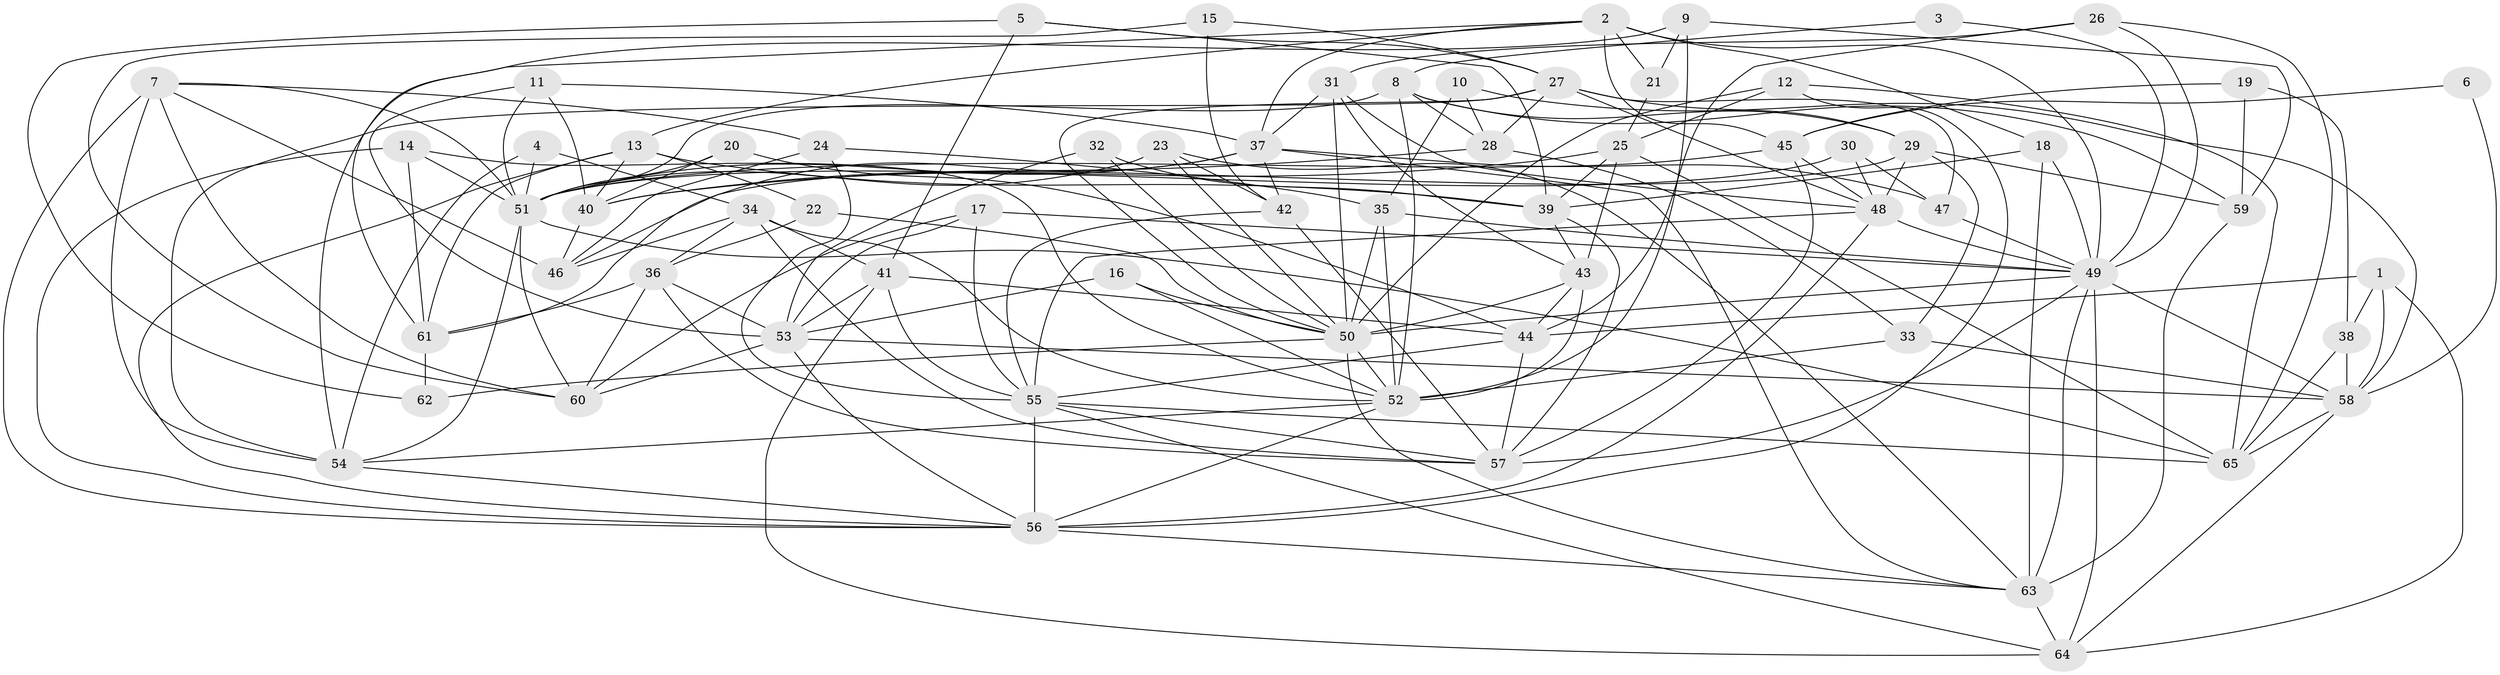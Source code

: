 // original degree distribution, {3: 0.3384615384615385, 6: 0.11538461538461539, 5: 0.16923076923076924, 2: 0.1, 4: 0.23076923076923078, 7: 0.046153846153846156}
// Generated by graph-tools (version 1.1) at 2025/26/03/09/25 03:26:19]
// undirected, 65 vertices, 185 edges
graph export_dot {
graph [start="1"]
  node [color=gray90,style=filled];
  1;
  2;
  3;
  4;
  5;
  6;
  7;
  8;
  9;
  10;
  11;
  12;
  13;
  14;
  15;
  16;
  17;
  18;
  19;
  20;
  21;
  22;
  23;
  24;
  25;
  26;
  27;
  28;
  29;
  30;
  31;
  32;
  33;
  34;
  35;
  36;
  37;
  38;
  39;
  40;
  41;
  42;
  43;
  44;
  45;
  46;
  47;
  48;
  49;
  50;
  51;
  52;
  53;
  54;
  55;
  56;
  57;
  58;
  59;
  60;
  61;
  62;
  63;
  64;
  65;
  1 -- 38 [weight=1.0];
  1 -- 44 [weight=1.0];
  1 -- 58 [weight=1.0];
  1 -- 64 [weight=1.0];
  2 -- 13 [weight=1.0];
  2 -- 18 [weight=1.0];
  2 -- 21 [weight=1.0];
  2 -- 37 [weight=1.0];
  2 -- 45 [weight=1.0];
  2 -- 49 [weight=1.0];
  2 -- 61 [weight=1.0];
  3 -- 8 [weight=1.0];
  3 -- 49 [weight=1.0];
  4 -- 34 [weight=1.0];
  4 -- 51 [weight=1.0];
  4 -- 54 [weight=2.0];
  5 -- 27 [weight=1.0];
  5 -- 39 [weight=1.0];
  5 -- 41 [weight=1.0];
  5 -- 62 [weight=1.0];
  6 -- 45 [weight=1.0];
  6 -- 58 [weight=1.0];
  7 -- 24 [weight=1.0];
  7 -- 46 [weight=1.0];
  7 -- 51 [weight=1.0];
  7 -- 54 [weight=1.0];
  7 -- 56 [weight=1.0];
  7 -- 60 [weight=1.0];
  8 -- 28 [weight=1.0];
  8 -- 29 [weight=1.0];
  8 -- 51 [weight=1.0];
  8 -- 52 [weight=1.0];
  8 -- 59 [weight=1.0];
  9 -- 21 [weight=1.0];
  9 -- 52 [weight=1.0];
  9 -- 54 [weight=1.0];
  9 -- 59 [weight=1.0];
  10 -- 28 [weight=1.0];
  10 -- 35 [weight=1.0];
  10 -- 58 [weight=1.0];
  11 -- 37 [weight=1.0];
  11 -- 40 [weight=1.0];
  11 -- 51 [weight=1.0];
  11 -- 53 [weight=1.0];
  12 -- 25 [weight=2.0];
  12 -- 50 [weight=2.0];
  12 -- 56 [weight=1.0];
  12 -- 65 [weight=1.0];
  13 -- 22 [weight=1.0];
  13 -- 39 [weight=1.0];
  13 -- 40 [weight=1.0];
  13 -- 56 [weight=1.0];
  13 -- 61 [weight=1.0];
  14 -- 51 [weight=1.0];
  14 -- 52 [weight=1.0];
  14 -- 56 [weight=1.0];
  14 -- 61 [weight=1.0];
  15 -- 27 [weight=1.0];
  15 -- 42 [weight=1.0];
  15 -- 60 [weight=1.0];
  16 -- 50 [weight=1.0];
  16 -- 52 [weight=1.0];
  16 -- 53 [weight=1.0];
  17 -- 49 [weight=1.0];
  17 -- 53 [weight=1.0];
  17 -- 55 [weight=1.0];
  17 -- 60 [weight=1.0];
  18 -- 39 [weight=1.0];
  18 -- 49 [weight=1.0];
  18 -- 63 [weight=2.0];
  19 -- 38 [weight=1.0];
  19 -- 45 [weight=1.0];
  19 -- 59 [weight=1.0];
  20 -- 40 [weight=1.0];
  20 -- 44 [weight=1.0];
  20 -- 51 [weight=1.0];
  21 -- 25 [weight=1.0];
  22 -- 36 [weight=1.0];
  22 -- 50 [weight=1.0];
  23 -- 42 [weight=1.0];
  23 -- 50 [weight=1.0];
  23 -- 51 [weight=1.0];
  23 -- 63 [weight=1.0];
  24 -- 35 [weight=1.0];
  24 -- 46 [weight=1.0];
  24 -- 55 [weight=1.0];
  25 -- 39 [weight=1.0];
  25 -- 40 [weight=1.0];
  25 -- 43 [weight=1.0];
  25 -- 65 [weight=1.0];
  26 -- 31 [weight=1.0];
  26 -- 44 [weight=1.0];
  26 -- 49 [weight=1.0];
  26 -- 65 [weight=1.0];
  27 -- 28 [weight=1.0];
  27 -- 29 [weight=1.0];
  27 -- 47 [weight=1.0];
  27 -- 48 [weight=1.0];
  27 -- 50 [weight=1.0];
  27 -- 54 [weight=1.0];
  28 -- 33 [weight=1.0];
  28 -- 40 [weight=1.0];
  29 -- 33 [weight=1.0];
  29 -- 46 [weight=1.0];
  29 -- 48 [weight=1.0];
  29 -- 59 [weight=1.0];
  30 -- 47 [weight=1.0];
  30 -- 48 [weight=1.0];
  30 -- 51 [weight=1.0];
  31 -- 37 [weight=1.0];
  31 -- 43 [weight=1.0];
  31 -- 48 [weight=1.0];
  31 -- 50 [weight=1.0];
  32 -- 39 [weight=1.0];
  32 -- 50 [weight=1.0];
  32 -- 53 [weight=1.0];
  33 -- 52 [weight=1.0];
  33 -- 58 [weight=1.0];
  34 -- 36 [weight=1.0];
  34 -- 41 [weight=1.0];
  34 -- 46 [weight=1.0];
  34 -- 52 [weight=1.0];
  34 -- 57 [weight=1.0];
  35 -- 49 [weight=1.0];
  35 -- 50 [weight=2.0];
  35 -- 52 [weight=1.0];
  36 -- 53 [weight=1.0];
  36 -- 57 [weight=1.0];
  36 -- 60 [weight=1.0];
  36 -- 61 [weight=1.0];
  37 -- 42 [weight=1.0];
  37 -- 47 [weight=1.0];
  37 -- 51 [weight=1.0];
  37 -- 61 [weight=1.0];
  37 -- 63 [weight=1.0];
  38 -- 58 [weight=1.0];
  38 -- 65 [weight=1.0];
  39 -- 43 [weight=1.0];
  39 -- 57 [weight=1.0];
  40 -- 46 [weight=1.0];
  41 -- 44 [weight=1.0];
  41 -- 53 [weight=2.0];
  41 -- 55 [weight=1.0];
  41 -- 64 [weight=1.0];
  42 -- 55 [weight=1.0];
  42 -- 57 [weight=1.0];
  43 -- 44 [weight=1.0];
  43 -- 50 [weight=1.0];
  43 -- 52 [weight=1.0];
  44 -- 55 [weight=1.0];
  44 -- 57 [weight=1.0];
  45 -- 48 [weight=1.0];
  45 -- 51 [weight=1.0];
  45 -- 57 [weight=1.0];
  47 -- 49 [weight=1.0];
  48 -- 49 [weight=1.0];
  48 -- 55 [weight=2.0];
  48 -- 56 [weight=1.0];
  49 -- 50 [weight=1.0];
  49 -- 57 [weight=1.0];
  49 -- 58 [weight=1.0];
  49 -- 63 [weight=1.0];
  49 -- 64 [weight=1.0];
  50 -- 52 [weight=1.0];
  50 -- 62 [weight=1.0];
  50 -- 63 [weight=1.0];
  51 -- 54 [weight=1.0];
  51 -- 60 [weight=1.0];
  51 -- 65 [weight=1.0];
  52 -- 54 [weight=1.0];
  52 -- 56 [weight=1.0];
  53 -- 56 [weight=1.0];
  53 -- 58 [weight=1.0];
  53 -- 60 [weight=1.0];
  54 -- 56 [weight=1.0];
  55 -- 56 [weight=2.0];
  55 -- 57 [weight=1.0];
  55 -- 64 [weight=1.0];
  55 -- 65 [weight=1.0];
  56 -- 63 [weight=1.0];
  58 -- 64 [weight=1.0];
  58 -- 65 [weight=1.0];
  59 -- 63 [weight=1.0];
  61 -- 62 [weight=1.0];
  63 -- 64 [weight=1.0];
}
